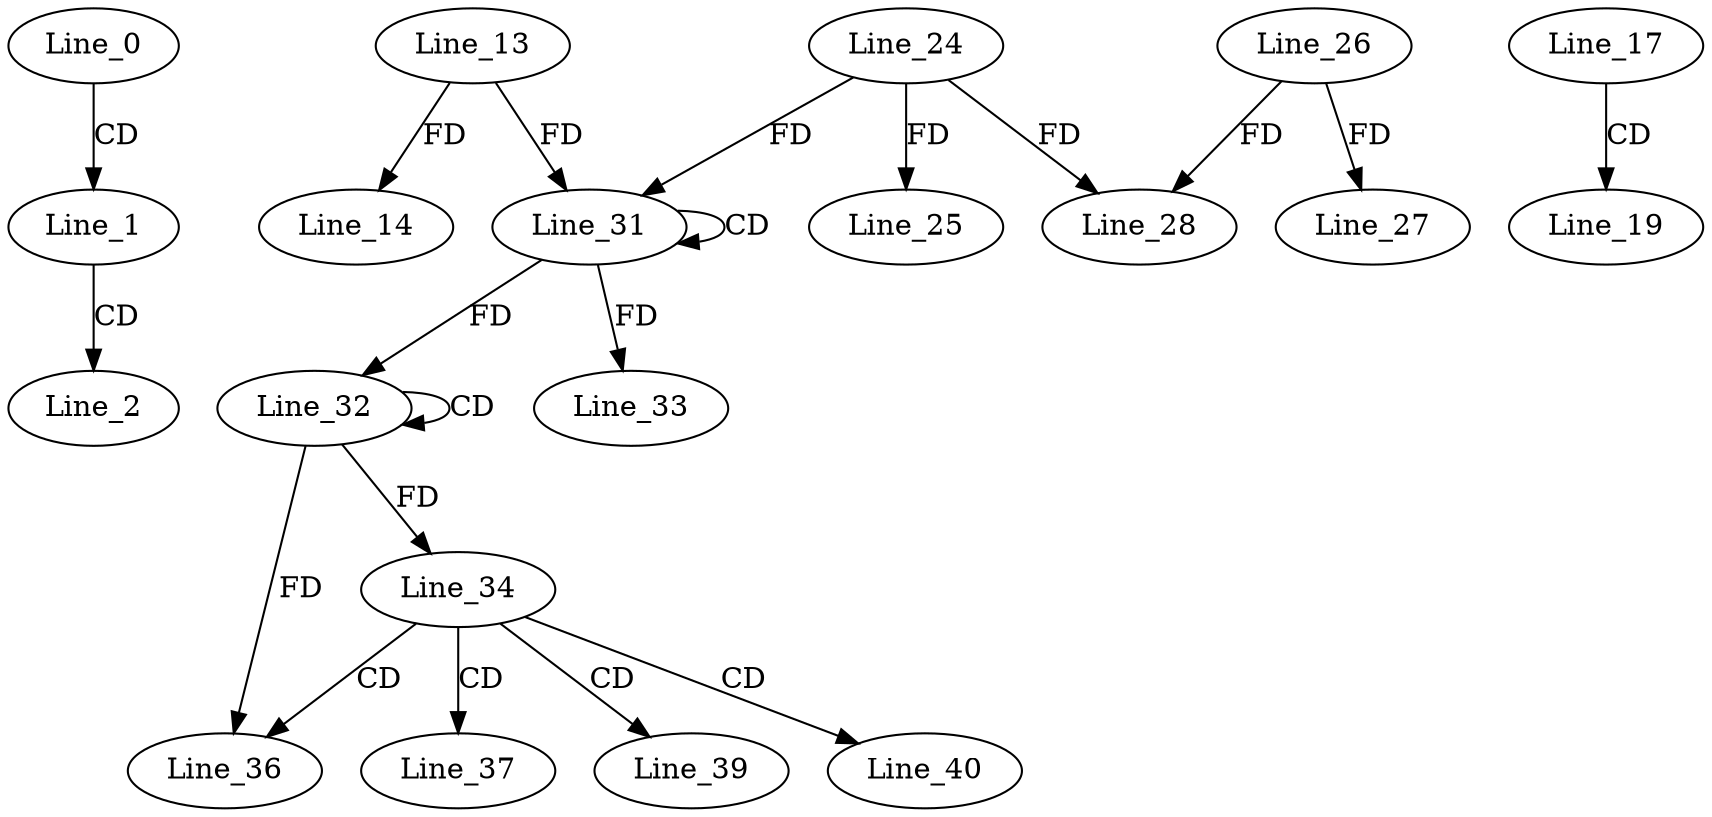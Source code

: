 digraph G {
  Line_0;
  Line_1;
  Line_2;
  Line_13;
  Line_14;
  Line_17;
  Line_19;
  Line_24;
  Line_25;
  Line_26;
  Line_27;
  Line_28;
  Line_31;
  Line_31;
  Line_32;
  Line_32;
  Line_33;
  Line_34;
  Line_36;
  Line_37;
  Line_39;
  Line_40;
  Line_0 -> Line_1 [ label="CD" ];
  Line_1 -> Line_2 [ label="CD" ];
  Line_13 -> Line_14 [ label="FD" ];
  Line_17 -> Line_19 [ label="CD" ];
  Line_24 -> Line_25 [ label="FD" ];
  Line_26 -> Line_27 [ label="FD" ];
  Line_24 -> Line_28 [ label="FD" ];
  Line_26 -> Line_28 [ label="FD" ];
  Line_31 -> Line_31 [ label="CD" ];
  Line_13 -> Line_31 [ label="FD" ];
  Line_24 -> Line_31 [ label="FD" ];
  Line_32 -> Line_32 [ label="CD" ];
  Line_31 -> Line_32 [ label="FD" ];
  Line_31 -> Line_33 [ label="FD" ];
  Line_32 -> Line_34 [ label="FD" ];
  Line_34 -> Line_36 [ label="CD" ];
  Line_32 -> Line_36 [ label="FD" ];
  Line_34 -> Line_37 [ label="CD" ];
  Line_34 -> Line_39 [ label="CD" ];
  Line_34 -> Line_40 [ label="CD" ];
}
